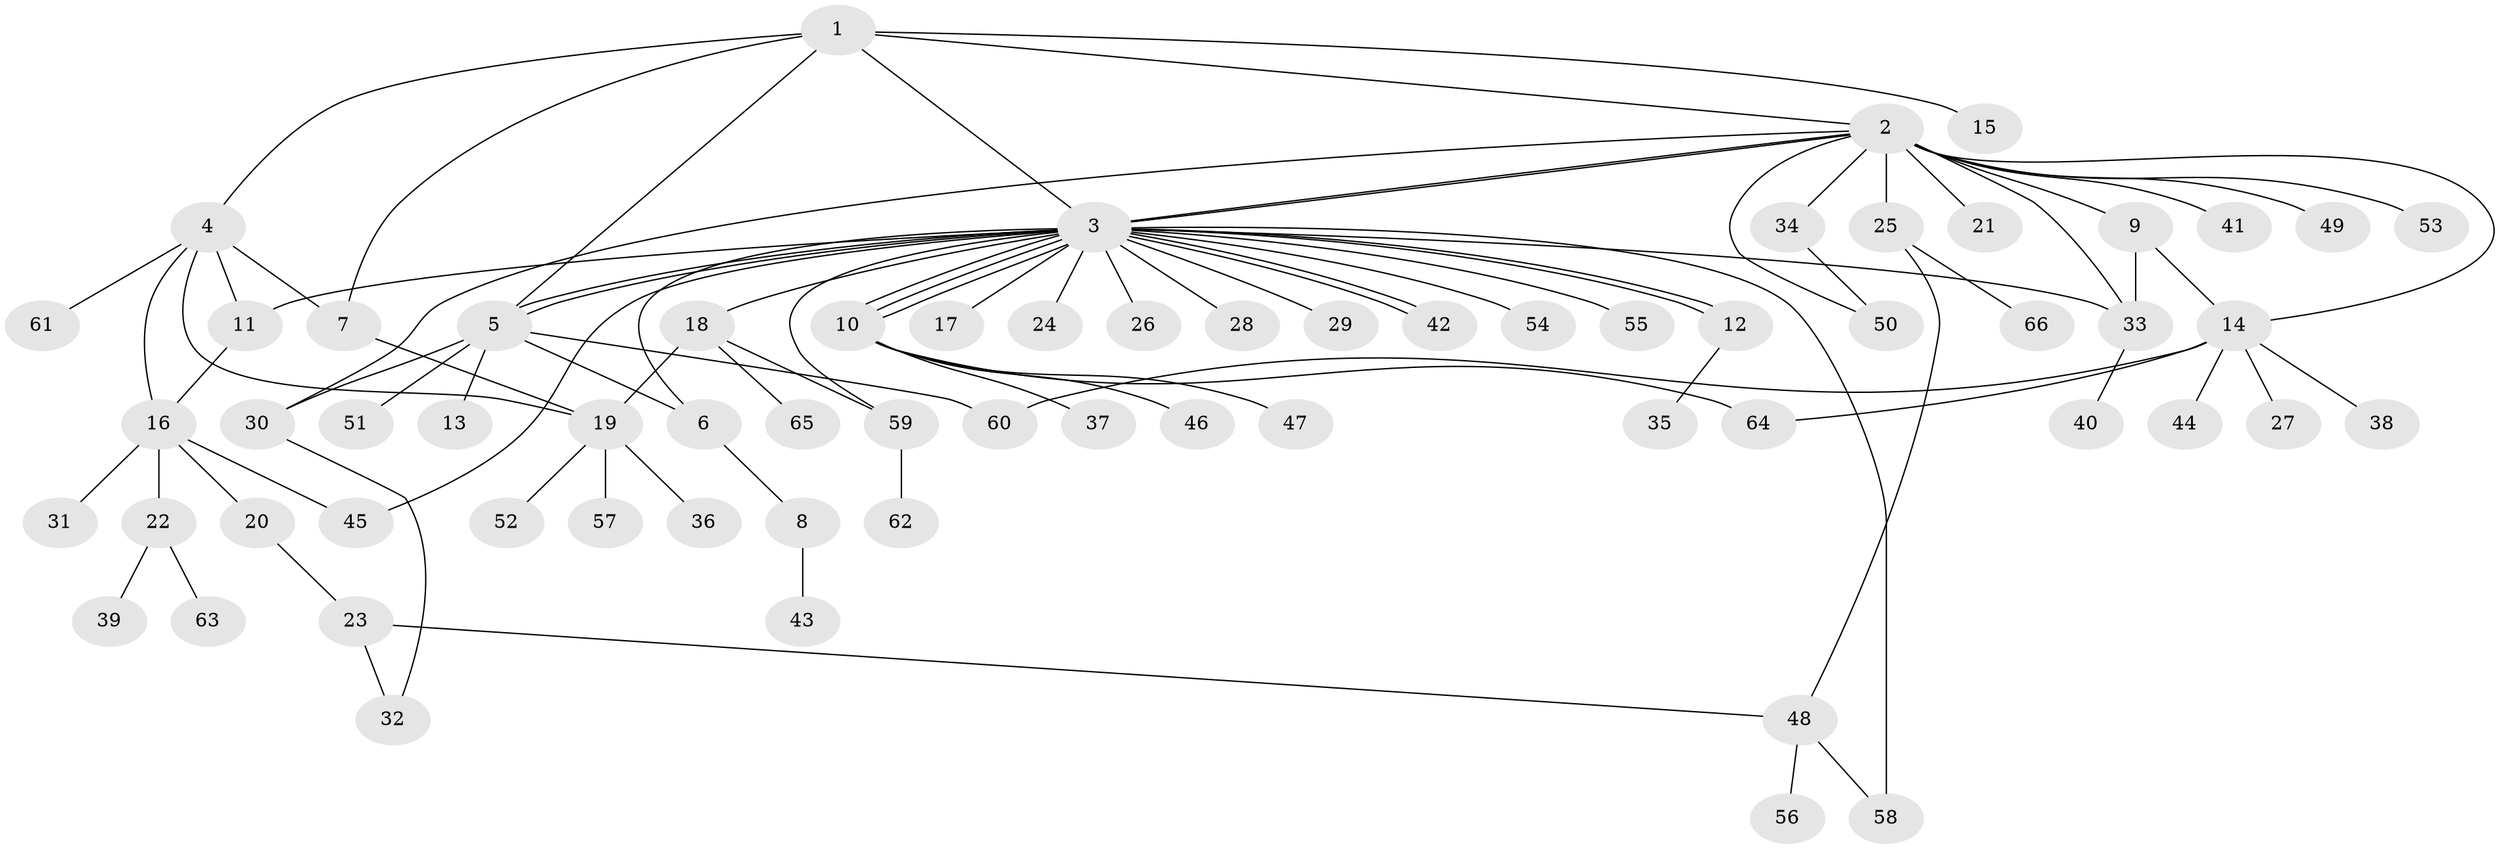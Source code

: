 // Generated by graph-tools (version 1.1) at 2025/35/03/09/25 02:35:52]
// undirected, 66 vertices, 91 edges
graph export_dot {
graph [start="1"]
  node [color=gray90,style=filled];
  1;
  2;
  3;
  4;
  5;
  6;
  7;
  8;
  9;
  10;
  11;
  12;
  13;
  14;
  15;
  16;
  17;
  18;
  19;
  20;
  21;
  22;
  23;
  24;
  25;
  26;
  27;
  28;
  29;
  30;
  31;
  32;
  33;
  34;
  35;
  36;
  37;
  38;
  39;
  40;
  41;
  42;
  43;
  44;
  45;
  46;
  47;
  48;
  49;
  50;
  51;
  52;
  53;
  54;
  55;
  56;
  57;
  58;
  59;
  60;
  61;
  62;
  63;
  64;
  65;
  66;
  1 -- 2;
  1 -- 3;
  1 -- 4;
  1 -- 5;
  1 -- 7;
  1 -- 15;
  2 -- 3;
  2 -- 3;
  2 -- 9;
  2 -- 14;
  2 -- 21;
  2 -- 25;
  2 -- 30;
  2 -- 33;
  2 -- 34;
  2 -- 41;
  2 -- 49;
  2 -- 50;
  2 -- 53;
  3 -- 5;
  3 -- 5;
  3 -- 6;
  3 -- 10;
  3 -- 10;
  3 -- 10;
  3 -- 11;
  3 -- 12;
  3 -- 12;
  3 -- 17;
  3 -- 18;
  3 -- 24;
  3 -- 26;
  3 -- 28;
  3 -- 29;
  3 -- 33;
  3 -- 42;
  3 -- 42;
  3 -- 45;
  3 -- 54;
  3 -- 55;
  3 -- 58;
  3 -- 59;
  4 -- 7;
  4 -- 11;
  4 -- 16;
  4 -- 19;
  4 -- 61;
  5 -- 6;
  5 -- 13;
  5 -- 30;
  5 -- 51;
  5 -- 60;
  6 -- 8;
  7 -- 19;
  8 -- 43;
  9 -- 14;
  9 -- 33;
  10 -- 37;
  10 -- 46;
  10 -- 47;
  10 -- 64;
  11 -- 16;
  12 -- 35;
  14 -- 27;
  14 -- 38;
  14 -- 44;
  14 -- 60;
  14 -- 64;
  16 -- 20;
  16 -- 22;
  16 -- 31;
  16 -- 45;
  18 -- 19;
  18 -- 59;
  18 -- 65;
  19 -- 36;
  19 -- 52;
  19 -- 57;
  20 -- 23;
  22 -- 39;
  22 -- 63;
  23 -- 32;
  23 -- 48;
  25 -- 48;
  25 -- 66;
  30 -- 32;
  33 -- 40;
  34 -- 50;
  48 -- 56;
  48 -- 58;
  59 -- 62;
}

